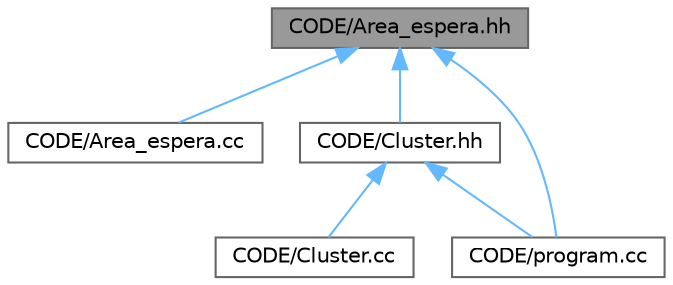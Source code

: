 digraph "CODE/Area_espera.hh"
{
 // LATEX_PDF_SIZE
  bgcolor="transparent";
  edge [fontname=Helvetica,fontsize=10,labelfontname=Helvetica,labelfontsize=10];
  node [fontname=Helvetica,fontsize=10,shape=box,height=0.2,width=0.4];
  Node1 [id="Node000001",label="CODE/Area_espera.hh",height=0.2,width=0.4,color="gray40", fillcolor="grey60", style="filled", fontcolor="black",tooltip="Especificación de la clase Area_Espera."];
  Node1 -> Node2 [id="edge6_Node000001_Node000002",dir="back",color="steelblue1",style="solid",tooltip=" "];
  Node2 [id="Node000002",label="CODE/Area_espera.cc",height=0.2,width=0.4,color="grey40", fillcolor="white", style="filled",URL="$Area__espera_8cc.html",tooltip="Implementación area de espera."];
  Node1 -> Node3 [id="edge7_Node000001_Node000003",dir="back",color="steelblue1",style="solid",tooltip=" "];
  Node3 [id="Node000003",label="CODE/Cluster.hh",height=0.2,width=0.4,color="grey40", fillcolor="white", style="filled",URL="$Cluster_8hh.html",tooltip="Especificación de la clase Cluster."];
  Node3 -> Node4 [id="edge8_Node000003_Node000004",dir="back",color="steelblue1",style="solid",tooltip=" "];
  Node4 [id="Node000004",label="CODE/Cluster.cc",height=0.2,width=0.4,color="grey40", fillcolor="white", style="filled",URL="$Cluster_8cc.html",tooltip="Implementación de la clase Area_espera."];
  Node3 -> Node5 [id="edge9_Node000003_Node000005",dir="back",color="steelblue1",style="solid",tooltip=" "];
  Node5 [id="Node000005",label="CODE/program.cc",height=0.2,width=0.4,color="grey40", fillcolor="white", style="filled",URL="$program_8cc.html",tooltip="Programa principal."];
  Node1 -> Node5 [id="edge10_Node000001_Node000005",dir="back",color="steelblue1",style="solid",tooltip=" "];
}
